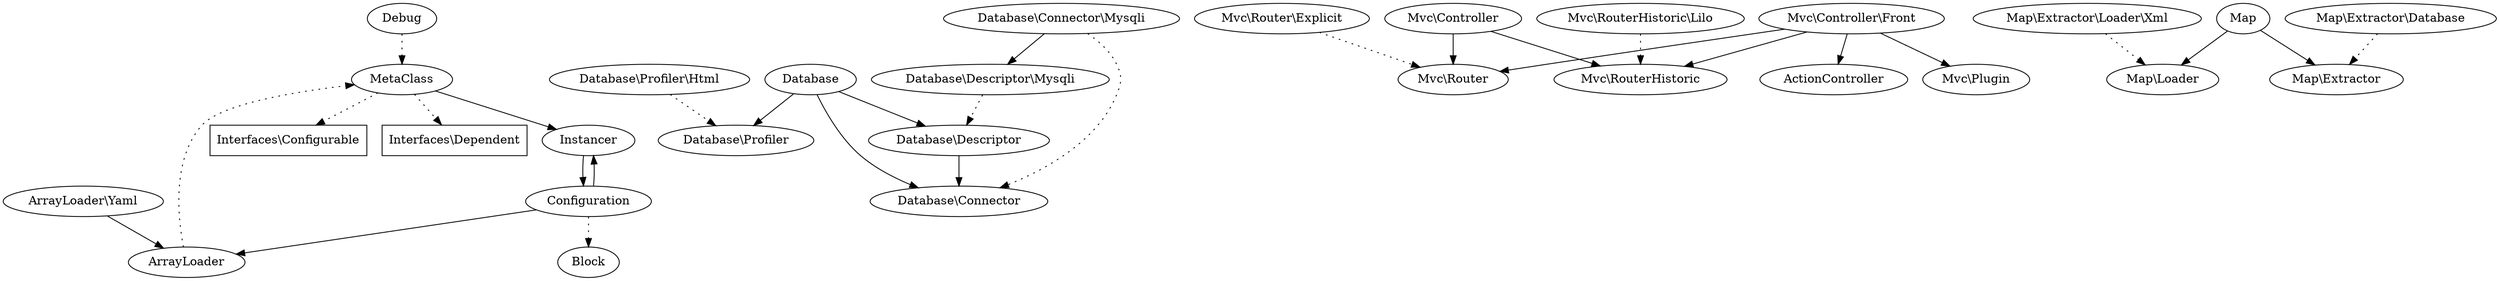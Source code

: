 digraph G {

#interfaces
"Interfaces\\Configurable" [shape=rectangle]
"Interfaces\\Dependent" [shape=rectangle]

#useless
#Autoload 
#Exception
#Expression

Instancer
Instancer->Configuration

Configuration->Instancer 
Configuration->ArrayLoader
Configuration->Block [style=dotted]

MetaClass
MetaClass->"Interfaces\\Configurable" [style=dotted]
MetaClass->Instancer
MetaClass->"Interfaces\\Dependent" [style=dotted]

Debug->MetaClass [style=dotted]

ArrayLoader->MetaClass [style=dotted]
"ArrayLoader\\Yaml"->ArrayLoader

"Database\\Profiler\\Html"->"Database\\Profiler" [style=dotted]

Database->"Database\\Profiler"
Database->"Database\\Descriptor"
Database->"Database\\Connector"

"Database\\Connector\\Mysqli"->"Database\\Connector" [style=dotted]
"Database\\Descriptor\\Mysqli"->"Database\\Descriptor" [style=dotted]
"Database\\Descriptor"->"Database\\Connector"
"Database\\Connector\\Mysqli"->"Database\\Descriptor\\Mysqli"

"Mvc\\Controller\\Front"->"Mvc\\Router"
"Mvc\\Controller\\Front"->"Mvc\\RouterHistoric"
"Mvc\\Controller\\Front"->ActionController
"Mvc\\Controller\\Front"->"Mvc\\Plugin"
"Mvc\\Controller"->"Mvc\\Router"
"Mvc\\Controller"->"Mvc\\RouterHistoric"

"Mvc\\Router\\Explicit"->"Mvc\\Router" [style=dotted]
"Mvc\\RouterHistoric\\Lilo"->"Mvc\\RouterHistoric" [style=dotted]

Map->"Map\\Loader"
Map->"Map\\Extractor"

"Map\\Extractor\\Database"->"Map\\Extractor" [style=dotted]
"Map\\Extractor\\Loader\\Xml"->"Map\\Loader" [style=dotted]

}